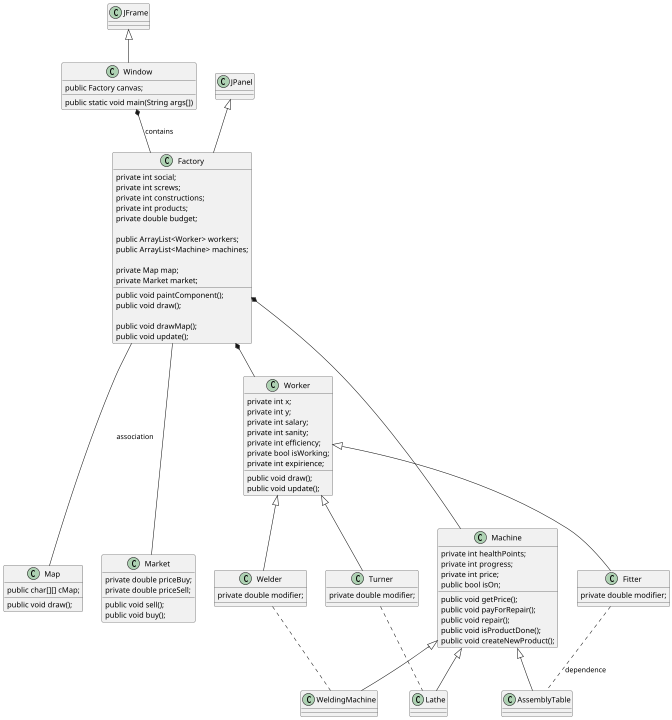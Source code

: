 @startuml
scale 1024 width
scale 720 height

class Window extends JFrame
{
    public Factory canvas;
    public static void main(String args[])
}

class Factory extends JPanel
{
    private int social;
    private int screws;
    private int constructions;
    private int products;
    private double budget;

    public ArrayList<Worker> workers;
    public ArrayList<Machine> machines;

    private Map map;
    private Market market;

    public void paintComponent();
    public void draw();

    public void drawMap();
    public void update();


}
class Map
{
    public char[][] cMap;
    public void draw();
}

class Market
{
    private double priceBuy;
    private double priceSell;

    public void sell();
    public void buy();
}

class Worker
{
    private int x;
    private int y;
    private int salary;
    private int sanity;
    private int efficiency;
    private bool isWorking;
    private int expirience;

    public void draw();
    public void update();
}

class Welder extends Worker
{
    private double modifier;
}

class Turner extends Worker
{
    private double modifier;

}

class Fitter extends Worker
{
    private double modifier;
}

class Machine
{
    private int healthPoints;
    private int progress;
    private int price;
    public bool isOn;

    public void getPrice();
    public void payForRepair();
    public void repair();
    public void isProductDone();
    public void createNewProduct();
}

class WeldingMachine extends Machine
{

}

class Lathe extends Machine
{

}

class AssemblyTable extends Machine
{

}

Window *-- Factory : contains
Factory --- Map : association
Factory --- Market
Factory *-- Worker
Factory *-- Machine

Welder .. WeldingMachine
Turner .. Lathe
Fitter .. AssemblyTable : dependence
@enduml